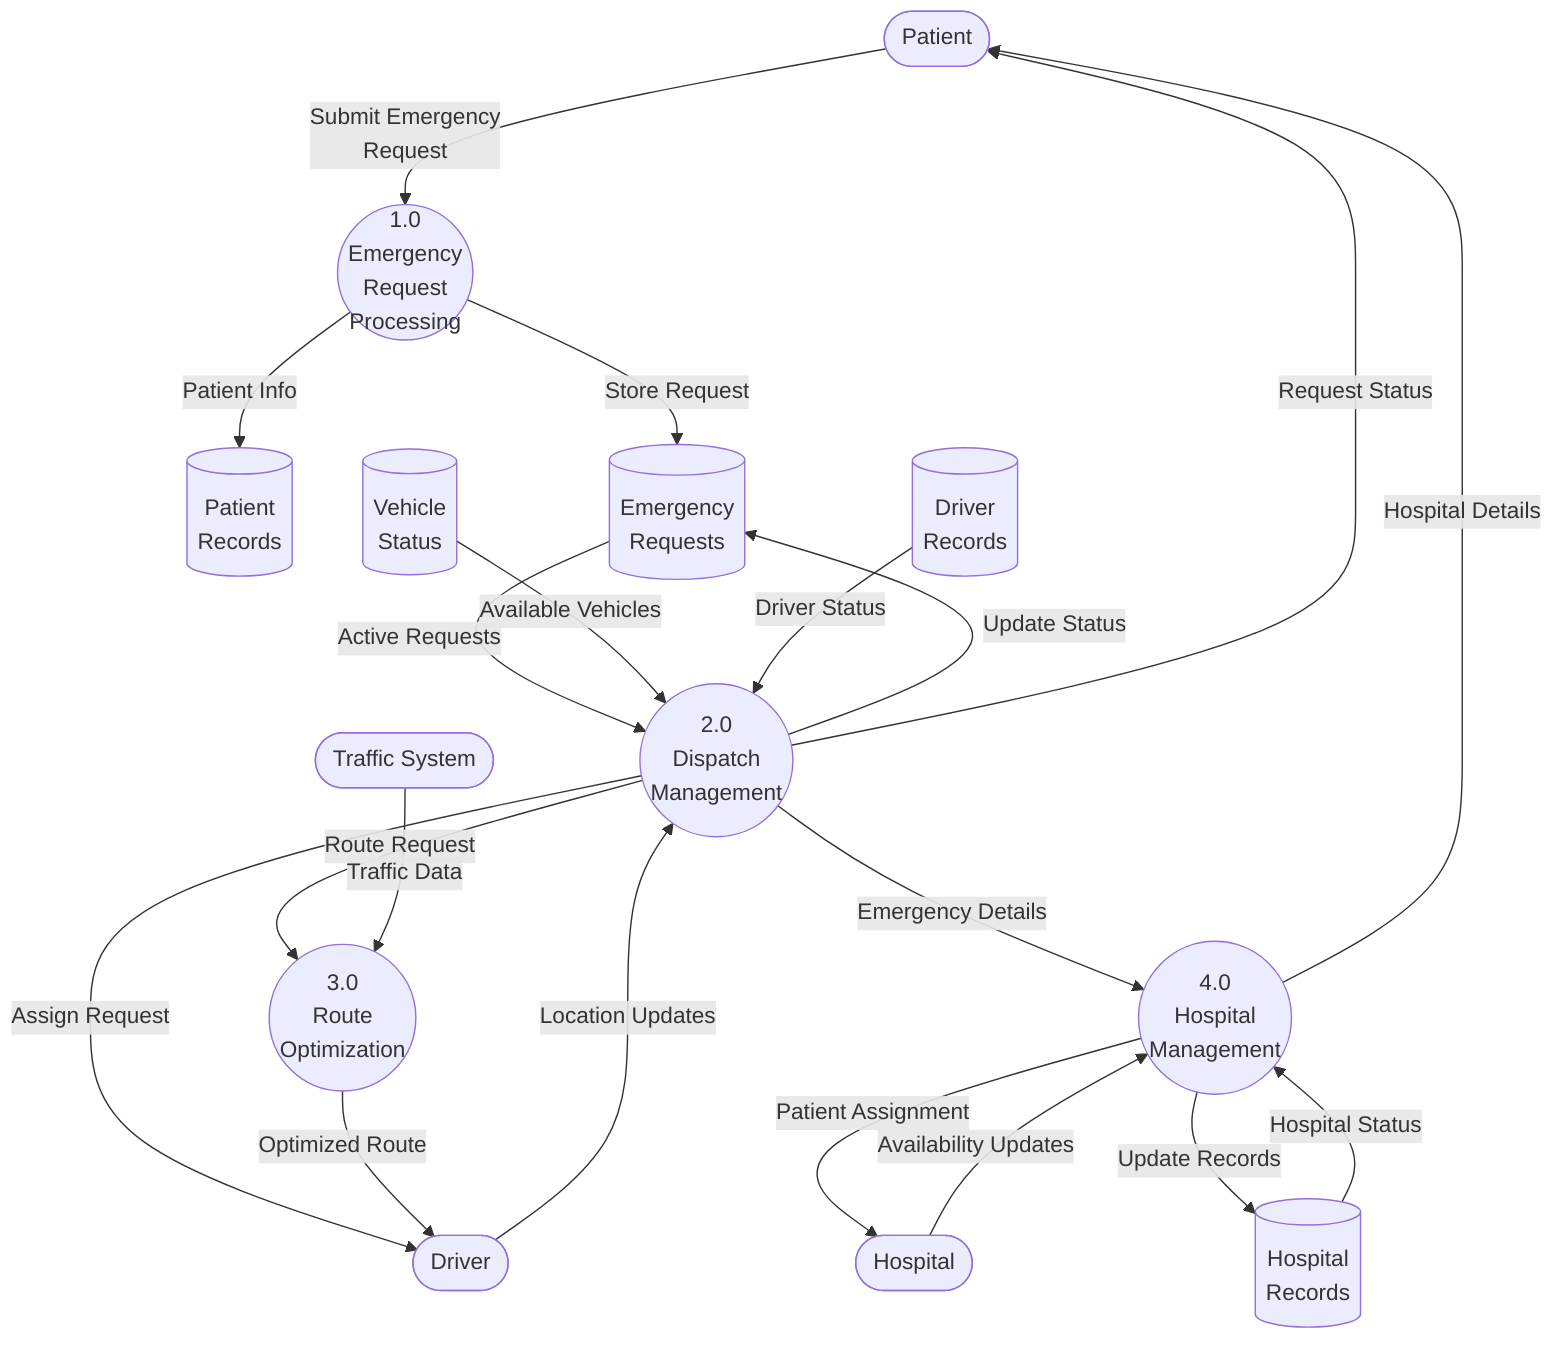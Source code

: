 graph TD
    %% External Entities
    Patient([Patient])
    Driver([Driver])
    Hospital([Hospital])
    Traffic([Traffic System])

    %% Processes
    P1((1.0<br/>Emergency<br/>Request<br/>Processing))
    P2((2.0<br/>Dispatch<br/>Management))
    P3((3.0<br/>Route<br/>Optimization))
    P4((4.0<br/>Hospital<br/>Management))

    %% Data Stores
    DS1[(Patient<br/>Records)]
    DS2[(Emergency<br/>Requests)]
    DS3[(Vehicle<br/>Status)]
    DS4[(Driver<br/>Records)]
    DS5[(Hospital<br/>Records)]

    %% Data Flows
    Patient -->|Submit Emergency<br/>Request| P1
    P1 -->|Store Request| DS2
    P1 -->|Patient Info| DS1
    
    DS2 -->|Active Requests| P2
    DS3 -->|Available Vehicles| P2
    DS4 -->|Driver Status| P2
    
    P2 -->|Assign Request| Driver
    Driver -->|Location Updates| P2
    P2 -->|Update Status| DS2
    
    P2 -->|Route Request| P3
    Traffic -->|Traffic Data| P3
    P3 -->|Optimized Route| Driver
    
    DS5 -->|Hospital Status| P4
    P4 -->|Patient Assignment| Hospital
    Hospital -->|Availability Updates| P4
    
    P2 -->|Emergency Details| P4
    P4 -->|Update Records| DS5
    
    %% Status Updates to Patient
    P2 -->|Request Status| Patient
    P4 -->|Hospital Details| Patient
